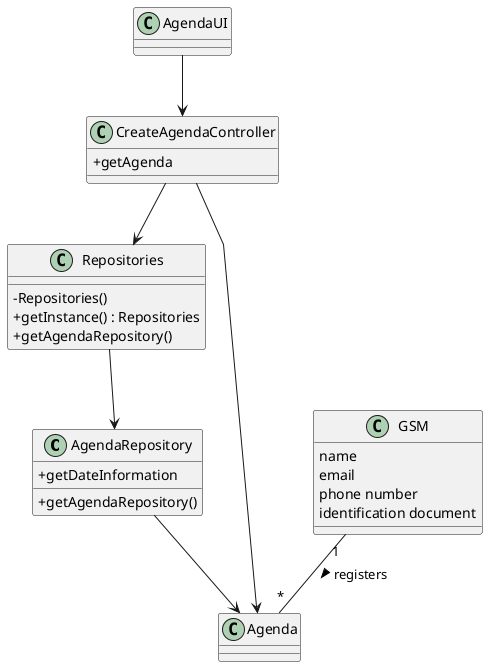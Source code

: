 @startuml
'skinparam monochrome true
skinparam packageStyle rectangle
skinparam shadowing false
skinparam linetype polyline
'skinparam linetype orto

skinparam classAttributeIconSize 0

'left to right direction

' vehicle Repository !!!1
class AgendaRepository{
    +getDateInformation
    +getAgendaRepository()
}

class AgendaUI{

}

class Repositories {
    - Repositories()
    + getInstance() : Repositories
    + getAgendaRepository()
}

class CreateAgendaController{
    +getAgenda

}

class GSM{
    name
    email
    phone number
    identification document
}


class Agenda{

}



AgendaUI --> CreateAgendaController
Repositories --> AgendaRepository
CreateAgendaController --> Repositories
AgendaRepository --> Agenda
CreateAgendaController --> Agenda
GSM "1" -- "*" Agenda : registers >




@enduml